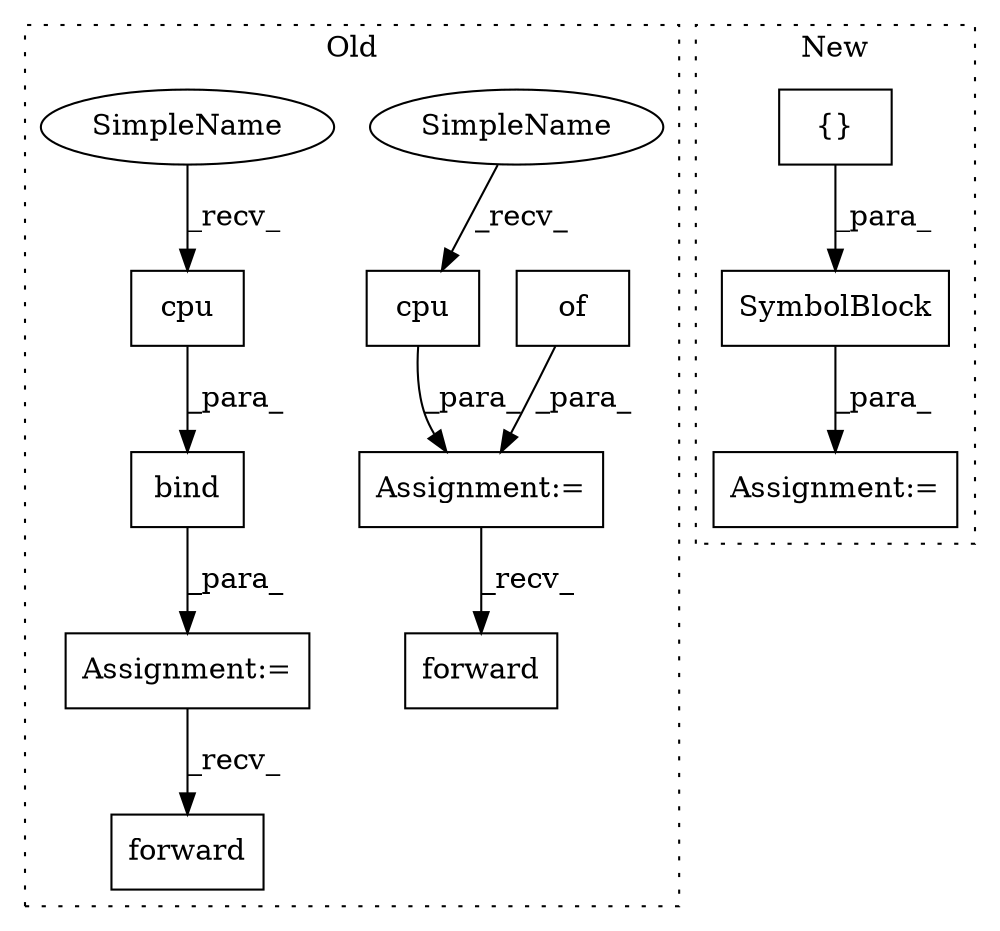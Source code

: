 digraph G {
subgraph cluster0 {
1 [label="of" a="32" s="1285,1293" l="3,1" shape="box"];
4 [label="forward" a="32" s="1353" l="9" shape="box"];
5 [label="cpu" a="32" s="1275" l="5" shape="box"];
6 [label="cpu" a="32" s="1319" l="5" shape="box"];
7 [label="forward" a="32" s="1499" l="9" shape="box"];
8 [label="bind" a="32" s="1308,1338" l="5,1" shape="box"];
9 [label="Assignment:=" a="7" s="1305" l="1" shape="box"];
11 [label="Assignment:=" a="7" s="1261" l="1" shape="box"];
12 [label="SimpleName" a="42" s="1269" l="5" shape="ellipse"];
13 [label="SimpleName" a="42" s="1313" l="5" shape="ellipse"];
label = "Old";
style="dotted";
}
subgraph cluster1 {
2 [label="SymbolBlock" a="32" s="1484,1510" l="12,1" shape="box"];
3 [label="{}" a="4" s="1507,1509" l="1,1" shape="box"];
10 [label="Assignment:=" a="7" s="1468" l="1" shape="box"];
label = "New";
style="dotted";
}
1 -> 11 [label="_para_"];
2 -> 10 [label="_para_"];
3 -> 2 [label="_para_"];
5 -> 11 [label="_para_"];
6 -> 8 [label="_para_"];
8 -> 9 [label="_para_"];
9 -> 7 [label="_recv_"];
11 -> 4 [label="_recv_"];
12 -> 5 [label="_recv_"];
13 -> 6 [label="_recv_"];
}
